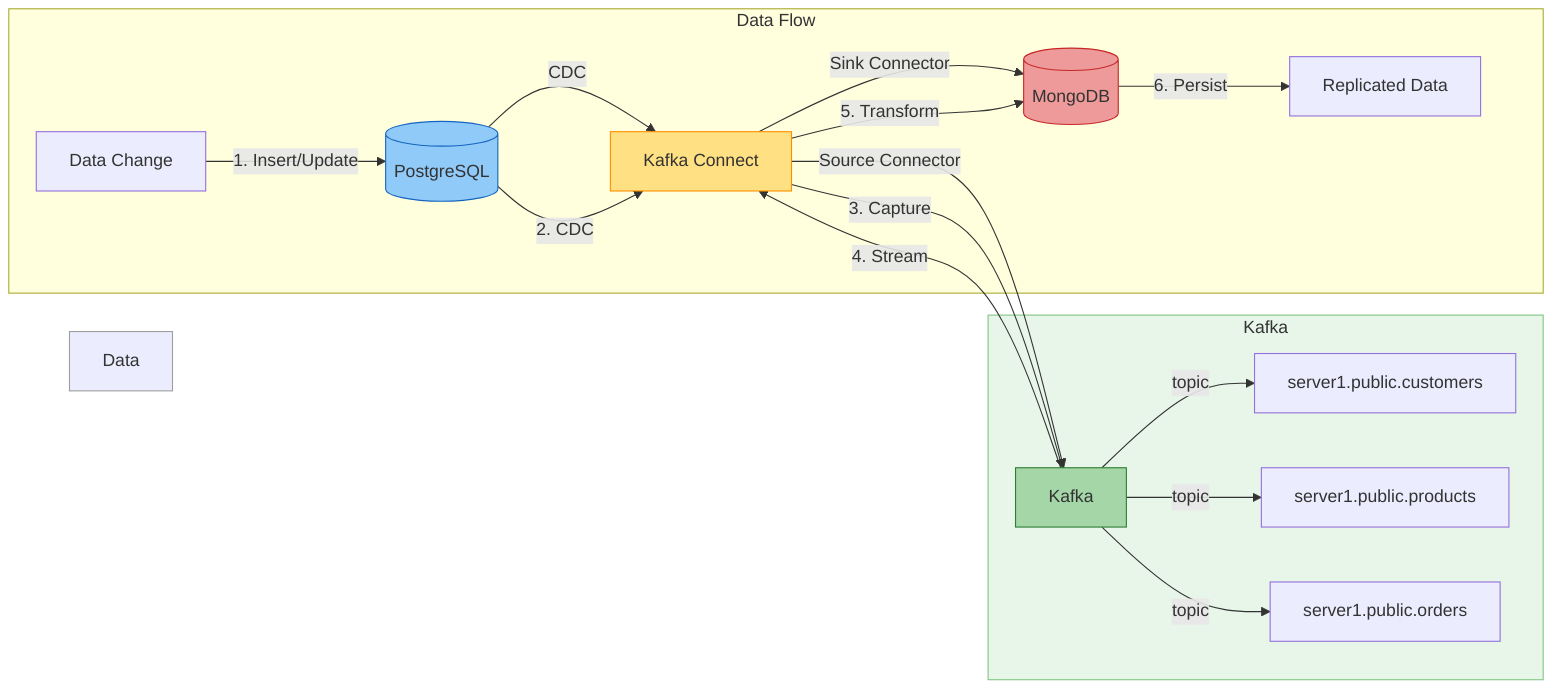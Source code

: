 flowchart LR
    PG[(PostgreSQL)] --> |CDC| KC[Kafka Connect]
    KC -->|Source Connector| KF[Kafka]
    KC -->|Sink Connector| MG[(MongoDB)]
    
    subgraph Kafka
        KF -->|topic| T1[server1.public.customers]
        KF -->|topic| T2[server1.public.products]
        KF -->|topic| T3[server1.public.orders]
    end
    
    subgraph Data Flow
        D1[Data Change] -->|1. Insert/Update| PG
        PG -->|2. CDC| KC
        KC -->|3. Capture| KF
        KF -->|4. Stream| KC
        KC -->|5. Transform| MG
        MG -->|6. Persist| D2[Replicated Data]
    end
    
    style PG fill:#90CAF9,stroke:#1565C0
    style KC fill:#FFE082,stroke:#FF8F00
    style KF fill:#A5D6A7,stroke:#2E7D32
    style MG fill:#EF9A9A,stroke:#C62828
    style Data Flow fill:#F5F5F5,stroke:#9E9E9E
    style Kafka fill:#E8F5E9,stroke:#81C784